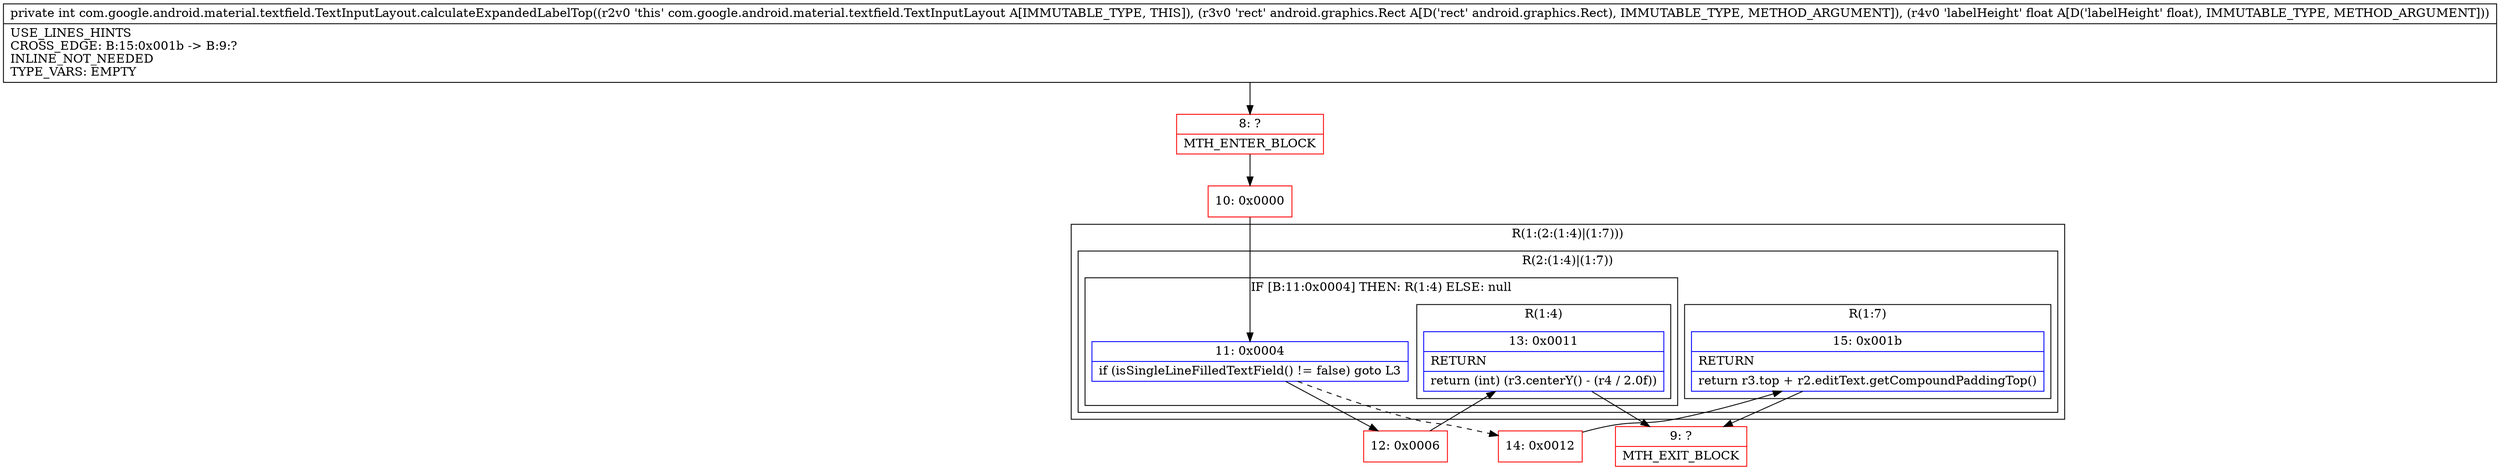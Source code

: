 digraph "CFG forcom.google.android.material.textfield.TextInputLayout.calculateExpandedLabelTop(Landroid\/graphics\/Rect;F)I" {
subgraph cluster_Region_120583121 {
label = "R(1:(2:(1:4)|(1:7)))";
node [shape=record,color=blue];
subgraph cluster_Region_2145314023 {
label = "R(2:(1:4)|(1:7))";
node [shape=record,color=blue];
subgraph cluster_IfRegion_1868892915 {
label = "IF [B:11:0x0004] THEN: R(1:4) ELSE: null";
node [shape=record,color=blue];
Node_11 [shape=record,label="{11\:\ 0x0004|if (isSingleLineFilledTextField() != false) goto L3\l}"];
subgraph cluster_Region_169596022 {
label = "R(1:4)";
node [shape=record,color=blue];
Node_13 [shape=record,label="{13\:\ 0x0011|RETURN\l|return (int) (r3.centerY() \- (r4 \/ 2.0f))\l}"];
}
}
subgraph cluster_Region_1917980575 {
label = "R(1:7)";
node [shape=record,color=blue];
Node_15 [shape=record,label="{15\:\ 0x001b|RETURN\l|return r3.top + r2.editText.getCompoundPaddingTop()\l}"];
}
}
}
Node_8 [shape=record,color=red,label="{8\:\ ?|MTH_ENTER_BLOCK\l}"];
Node_10 [shape=record,color=red,label="{10\:\ 0x0000}"];
Node_12 [shape=record,color=red,label="{12\:\ 0x0006}"];
Node_9 [shape=record,color=red,label="{9\:\ ?|MTH_EXIT_BLOCK\l}"];
Node_14 [shape=record,color=red,label="{14\:\ 0x0012}"];
MethodNode[shape=record,label="{private int com.google.android.material.textfield.TextInputLayout.calculateExpandedLabelTop((r2v0 'this' com.google.android.material.textfield.TextInputLayout A[IMMUTABLE_TYPE, THIS]), (r3v0 'rect' android.graphics.Rect A[D('rect' android.graphics.Rect), IMMUTABLE_TYPE, METHOD_ARGUMENT]), (r4v0 'labelHeight' float A[D('labelHeight' float), IMMUTABLE_TYPE, METHOD_ARGUMENT]))  | USE_LINES_HINTS\lCROSS_EDGE: B:15:0x001b \-\> B:9:?\lINLINE_NOT_NEEDED\lTYPE_VARS: EMPTY\l}"];
MethodNode -> Node_8;Node_11 -> Node_12;
Node_11 -> Node_14[style=dashed];
Node_13 -> Node_9;
Node_15 -> Node_9;
Node_8 -> Node_10;
Node_10 -> Node_11;
Node_12 -> Node_13;
Node_14 -> Node_15;
}


